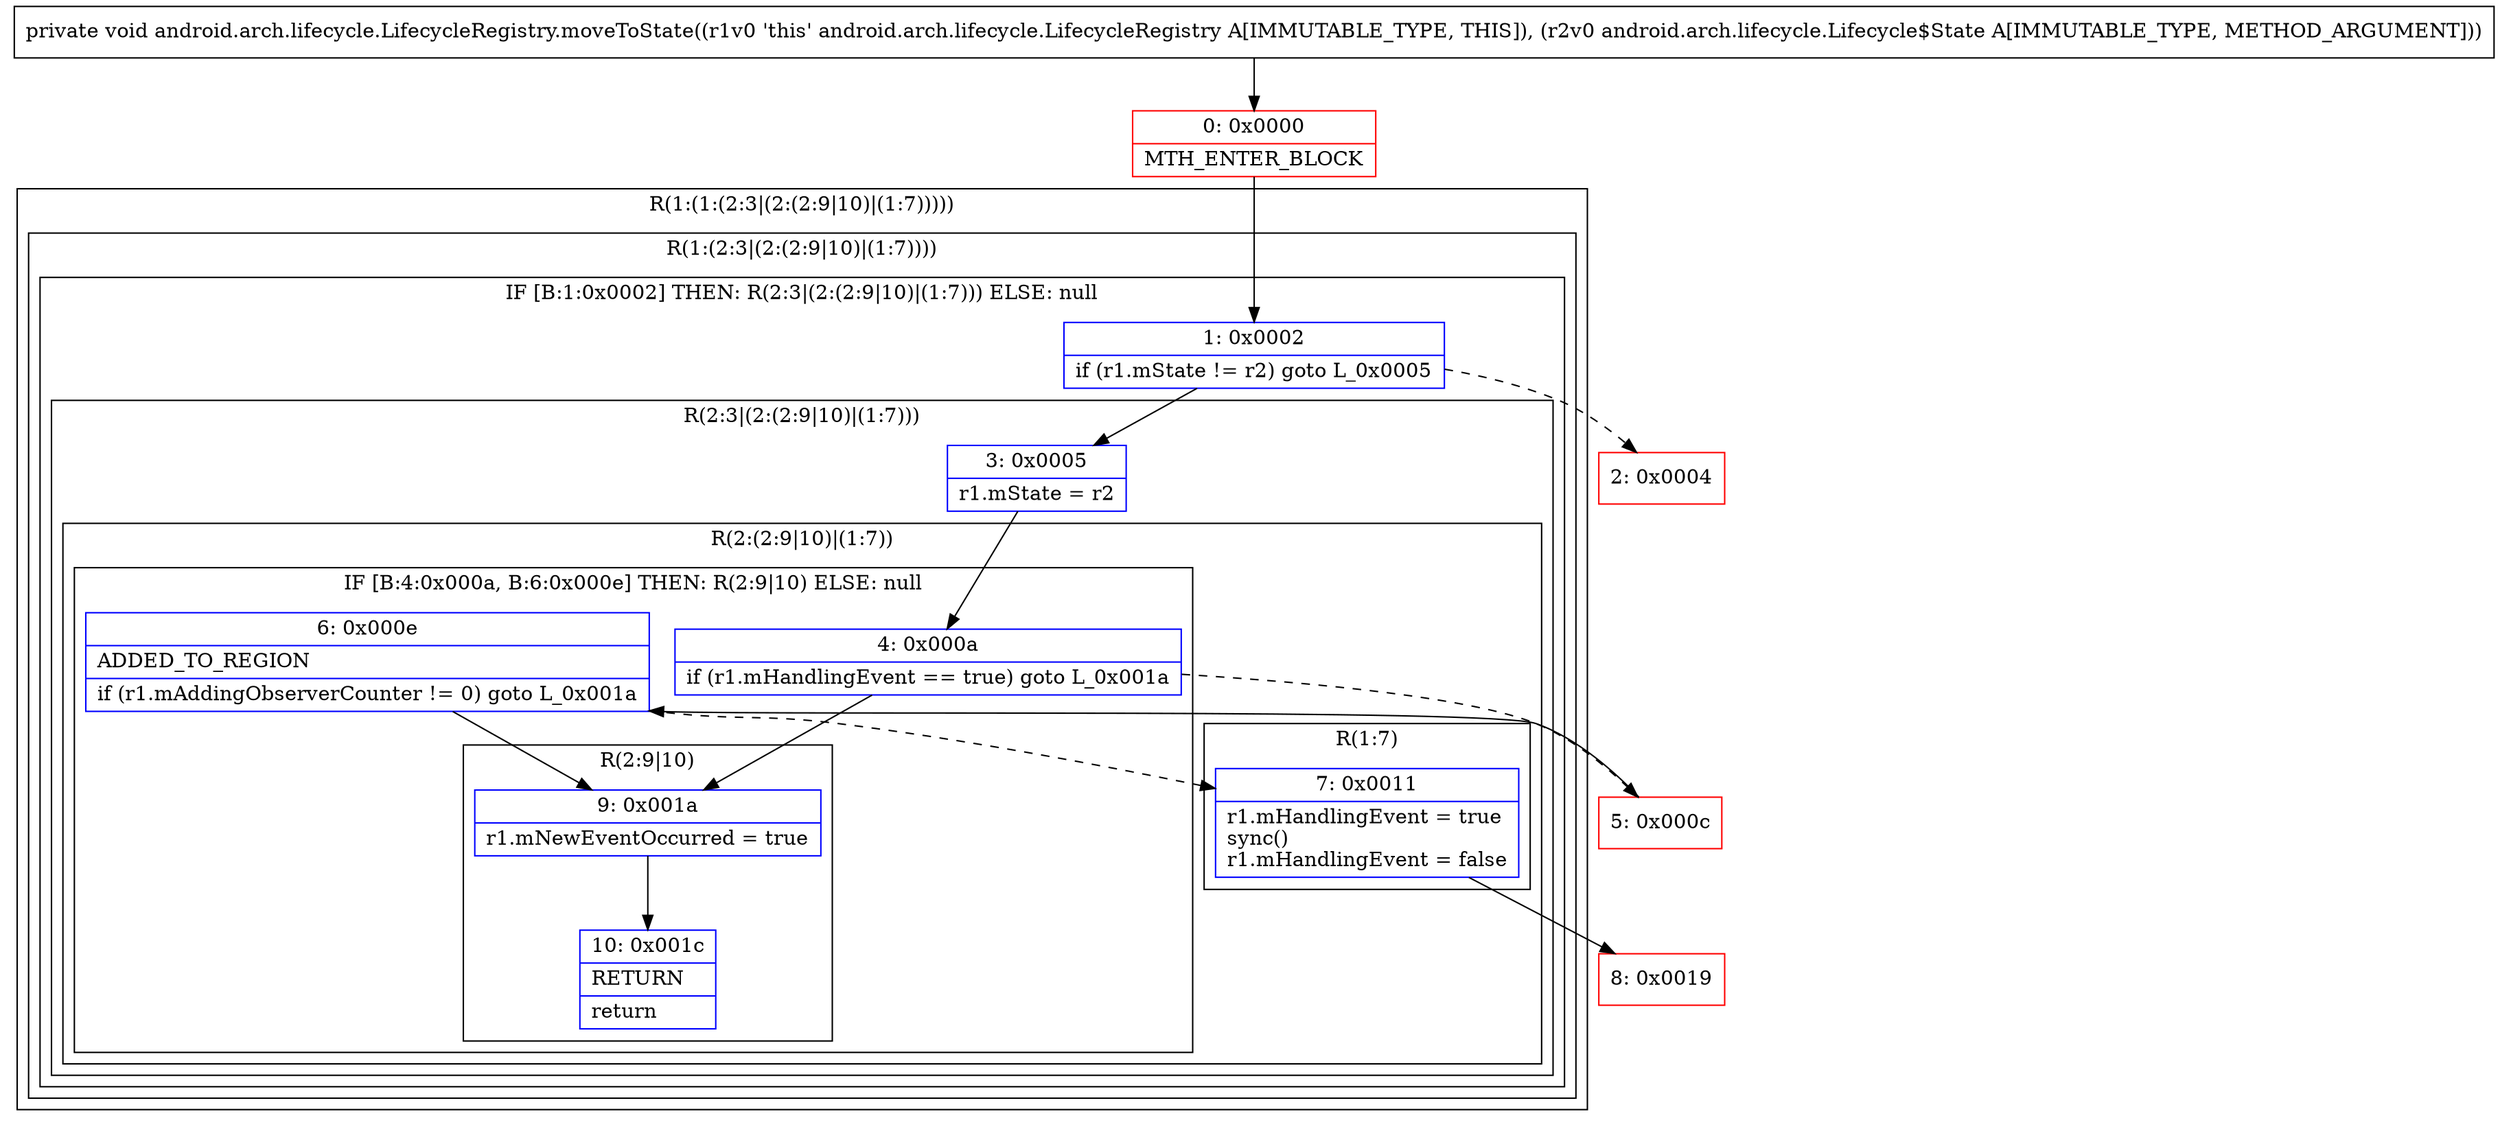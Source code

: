 digraph "CFG forandroid.arch.lifecycle.LifecycleRegistry.moveToState(Landroid\/arch\/lifecycle\/Lifecycle$State;)V" {
subgraph cluster_Region_1447010871 {
label = "R(1:(1:(2:3|(2:(2:9|10)|(1:7)))))";
node [shape=record,color=blue];
subgraph cluster_Region_308012283 {
label = "R(1:(2:3|(2:(2:9|10)|(1:7))))";
node [shape=record,color=blue];
subgraph cluster_IfRegion_1742806278 {
label = "IF [B:1:0x0002] THEN: R(2:3|(2:(2:9|10)|(1:7))) ELSE: null";
node [shape=record,color=blue];
Node_1 [shape=record,label="{1\:\ 0x0002|if (r1.mState != r2) goto L_0x0005\l}"];
subgraph cluster_Region_1760753222 {
label = "R(2:3|(2:(2:9|10)|(1:7)))";
node [shape=record,color=blue];
Node_3 [shape=record,label="{3\:\ 0x0005|r1.mState = r2\l}"];
subgraph cluster_Region_1140318069 {
label = "R(2:(2:9|10)|(1:7))";
node [shape=record,color=blue];
subgraph cluster_IfRegion_239503308 {
label = "IF [B:4:0x000a, B:6:0x000e] THEN: R(2:9|10) ELSE: null";
node [shape=record,color=blue];
Node_4 [shape=record,label="{4\:\ 0x000a|if (r1.mHandlingEvent == true) goto L_0x001a\l}"];
Node_6 [shape=record,label="{6\:\ 0x000e|ADDED_TO_REGION\l|if (r1.mAddingObserverCounter != 0) goto L_0x001a\l}"];
subgraph cluster_Region_1637917231 {
label = "R(2:9|10)";
node [shape=record,color=blue];
Node_9 [shape=record,label="{9\:\ 0x001a|r1.mNewEventOccurred = true\l}"];
Node_10 [shape=record,label="{10\:\ 0x001c|RETURN\l|return\l}"];
}
}
subgraph cluster_Region_513751195 {
label = "R(1:7)";
node [shape=record,color=blue];
Node_7 [shape=record,label="{7\:\ 0x0011|r1.mHandlingEvent = true\lsync()\lr1.mHandlingEvent = false\l}"];
}
}
}
}
}
}
Node_0 [shape=record,color=red,label="{0\:\ 0x0000|MTH_ENTER_BLOCK\l}"];
Node_2 [shape=record,color=red,label="{2\:\ 0x0004}"];
Node_5 [shape=record,color=red,label="{5\:\ 0x000c}"];
Node_8 [shape=record,color=red,label="{8\:\ 0x0019}"];
MethodNode[shape=record,label="{private void android.arch.lifecycle.LifecycleRegistry.moveToState((r1v0 'this' android.arch.lifecycle.LifecycleRegistry A[IMMUTABLE_TYPE, THIS]), (r2v0 android.arch.lifecycle.Lifecycle$State A[IMMUTABLE_TYPE, METHOD_ARGUMENT])) }"];
MethodNode -> Node_0;
Node_1 -> Node_2[style=dashed];
Node_1 -> Node_3;
Node_3 -> Node_4;
Node_4 -> Node_5[style=dashed];
Node_4 -> Node_9;
Node_6 -> Node_7[style=dashed];
Node_6 -> Node_9;
Node_9 -> Node_10;
Node_7 -> Node_8;
Node_0 -> Node_1;
Node_5 -> Node_6;
}


